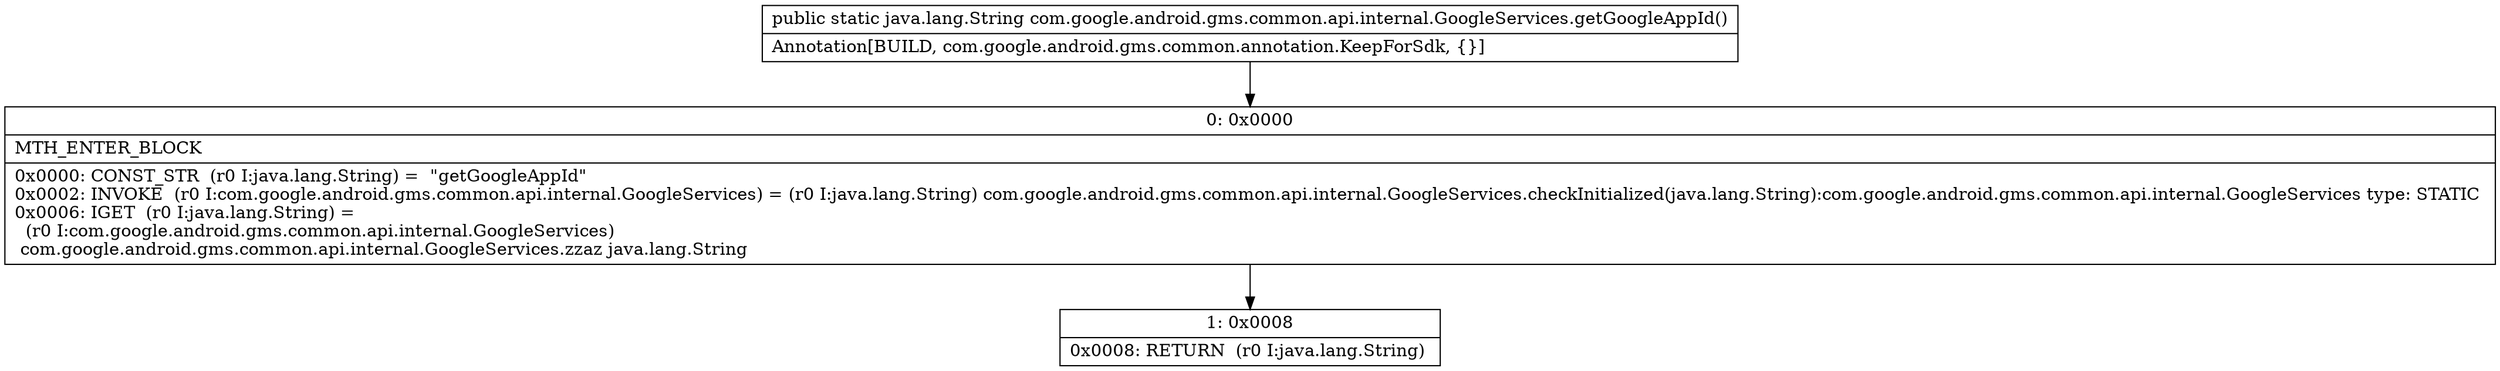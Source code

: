 digraph "CFG forcom.google.android.gms.common.api.internal.GoogleServices.getGoogleAppId()Ljava\/lang\/String;" {
Node_0 [shape=record,label="{0\:\ 0x0000|MTH_ENTER_BLOCK\l|0x0000: CONST_STR  (r0 I:java.lang.String) =  \"getGoogleAppId\" \l0x0002: INVOKE  (r0 I:com.google.android.gms.common.api.internal.GoogleServices) = (r0 I:java.lang.String) com.google.android.gms.common.api.internal.GoogleServices.checkInitialized(java.lang.String):com.google.android.gms.common.api.internal.GoogleServices type: STATIC \l0x0006: IGET  (r0 I:java.lang.String) = \l  (r0 I:com.google.android.gms.common.api.internal.GoogleServices)\l com.google.android.gms.common.api.internal.GoogleServices.zzaz java.lang.String \l}"];
Node_1 [shape=record,label="{1\:\ 0x0008|0x0008: RETURN  (r0 I:java.lang.String) \l}"];
MethodNode[shape=record,label="{public static java.lang.String com.google.android.gms.common.api.internal.GoogleServices.getGoogleAppId()  | Annotation[BUILD, com.google.android.gms.common.annotation.KeepForSdk, \{\}]\l}"];
MethodNode -> Node_0;
Node_0 -> Node_1;
}


